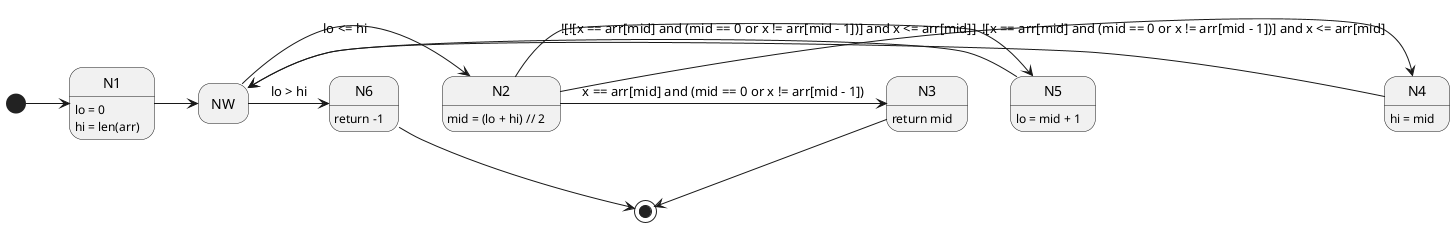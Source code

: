 @startuml SESE_Graph
hide empty description
State N1
State N2
State N3
State N4
State N5
State N6
State NW
' N7

N1 : lo = 0
N1 : hi = len(arr)
N2 : mid = (lo + hi) // 2
N3 : return mid
N4 : hi = mid
N5 : lo = mid + 1
N6 : return -1

[*] -> N1
N1 -> NW
NW -> N2: lo <= hi
NW -> N6: lo > hi
N4 -> NW
N5 -> NW
N2 -> N3 : x == arr[mid] and (mid == 0 or x != arr[mid - 1])
N2 -> N4 : ![x == arr[mid] and (mid == 0 or x != arr[mid - 1])] and x <= arr[mid]
N2 -> N5 : ![![x == arr[mid] and (mid == 0 or x != arr[mid - 1])] and x <= arr[mid]]
N3 --> [*]
N6 --> [*]


@enduml

' def find_first_in_sorted(arr, x):
'     lo = 0
'     hi = len(arr)

'     while lo <= hi:
'         mid = (lo + hi) // 2

'         if x == arr[mid] and (mid == 0 or x != arr[mid - 1]):
'             return mid

'         elif x <= arr[mid]:
'             hi = mid

'         else:
'             lo = mid + 1

'     return -1